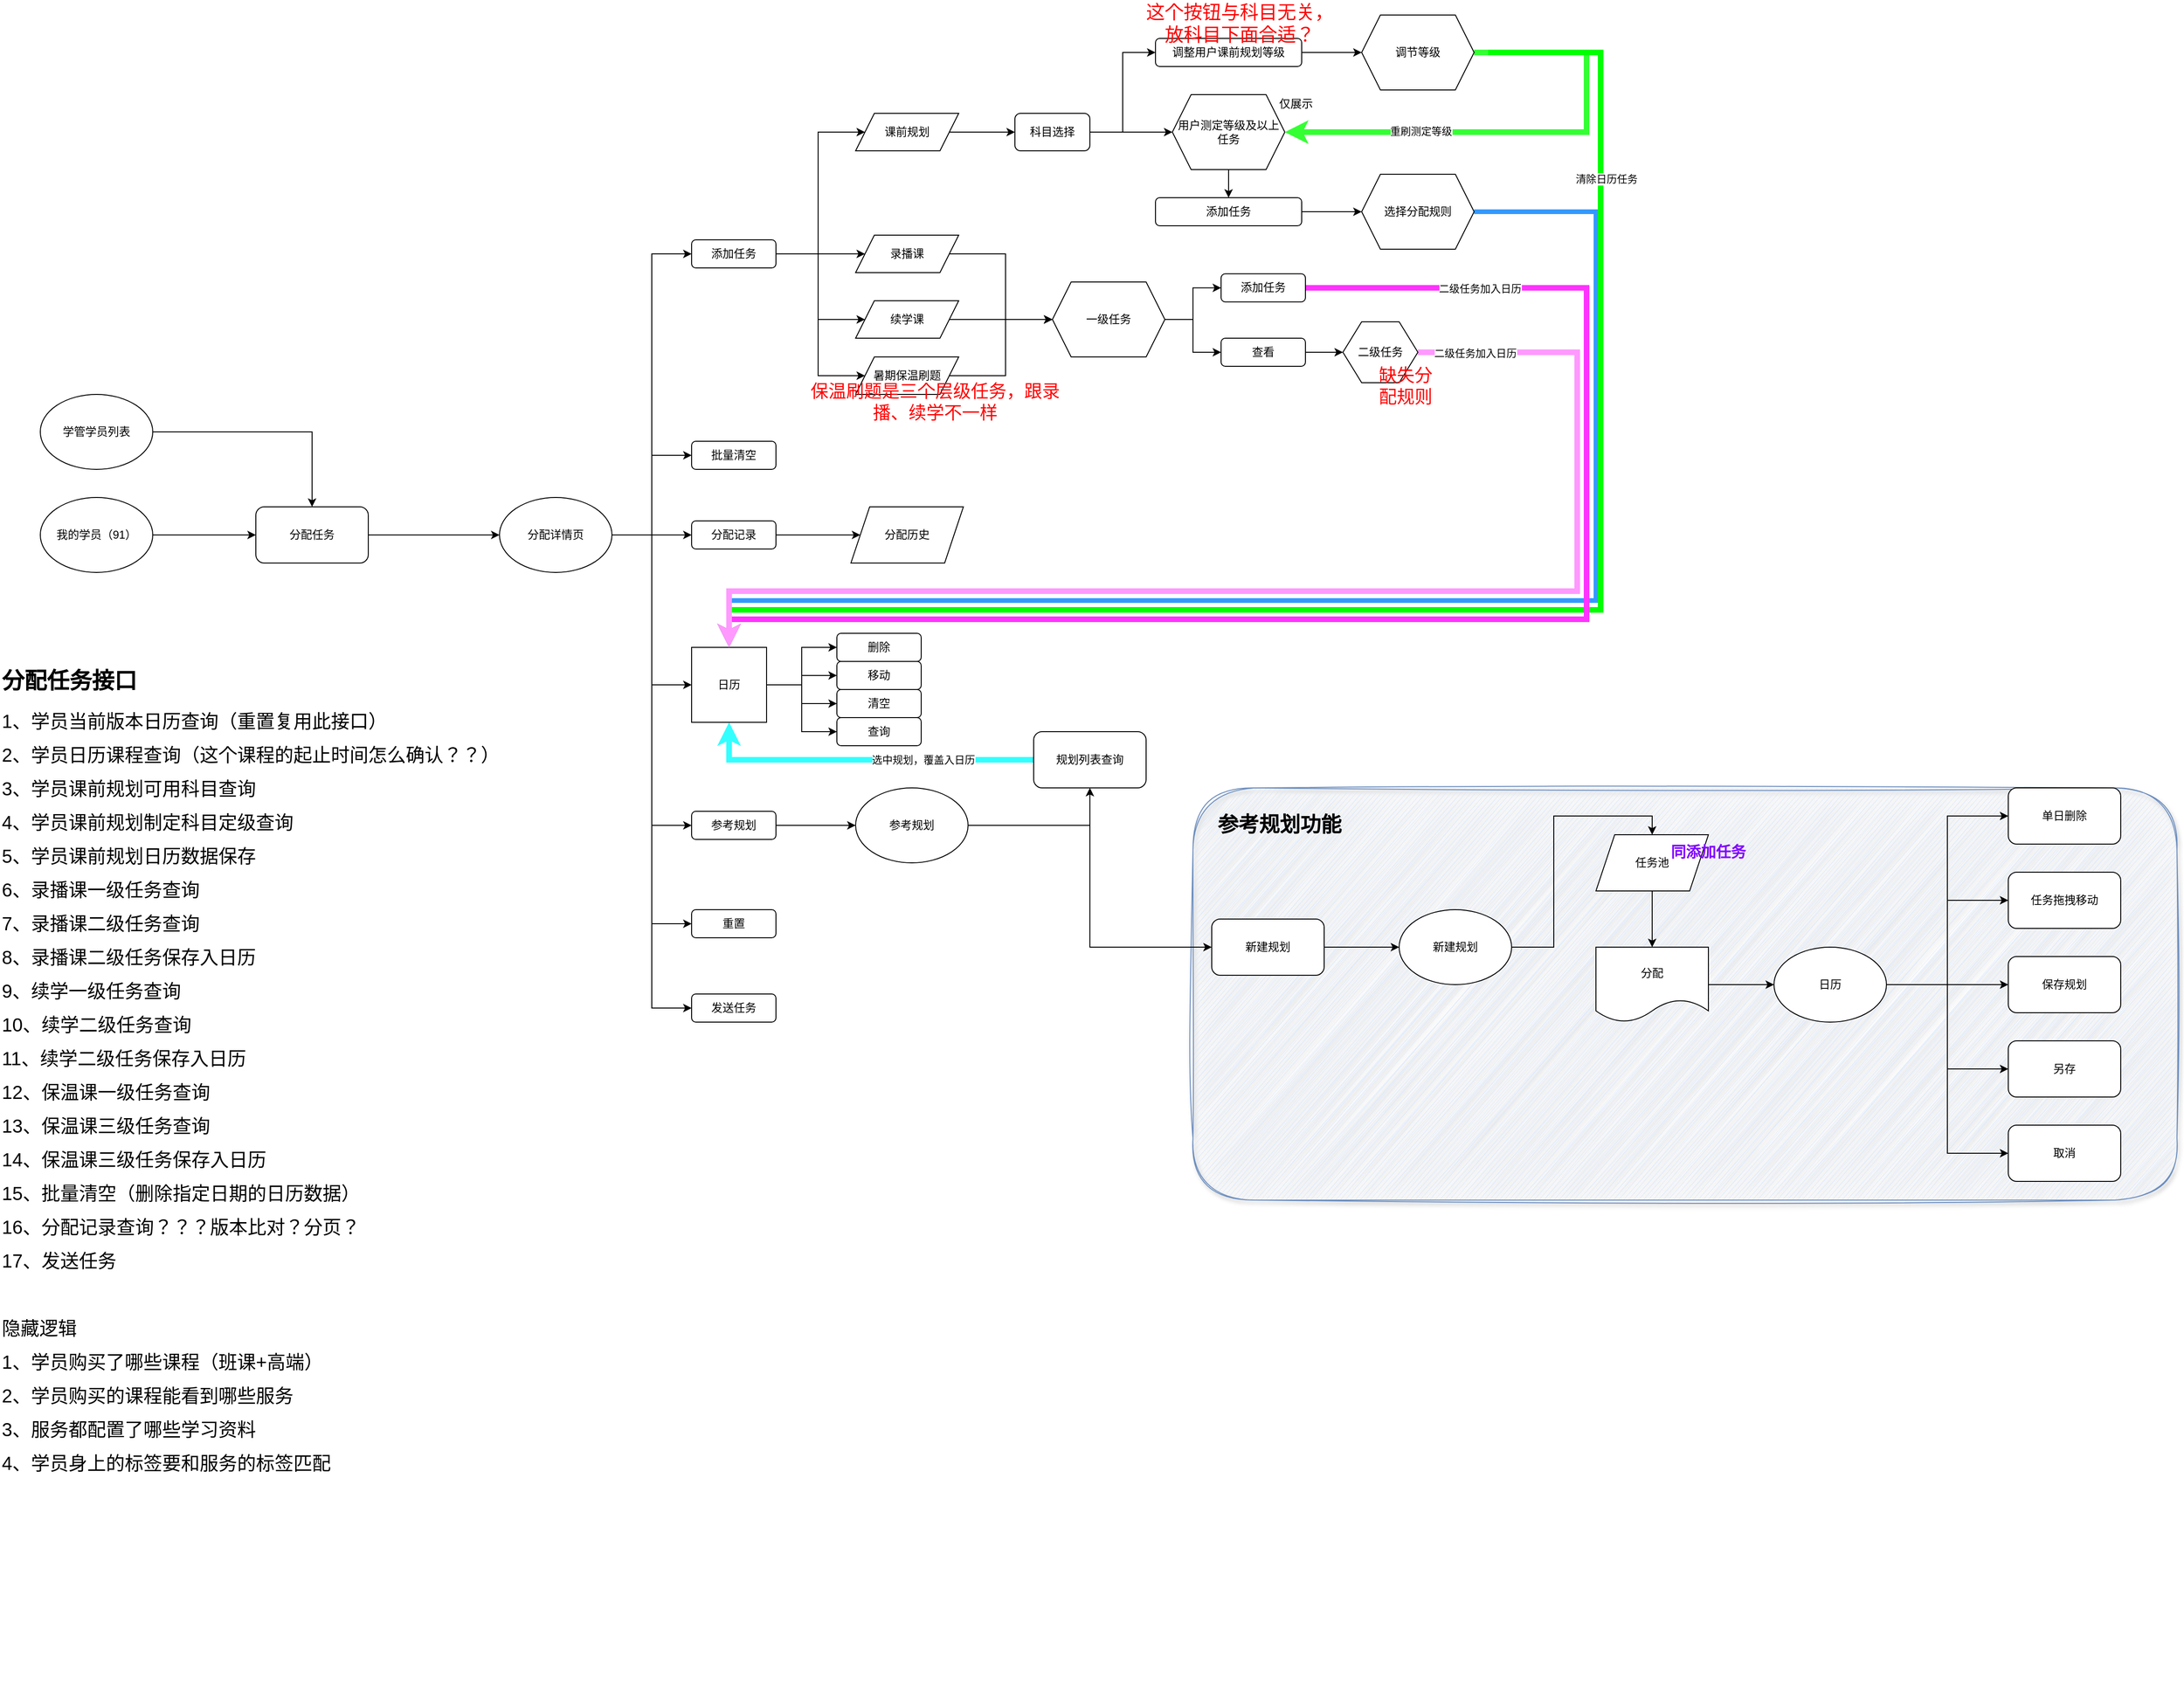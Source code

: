 <mxfile version="24.0.4" type="github">
  <diagram name="第 1 页" id="vW0vmsqnsvoZkvG6dWWI">
    <mxGraphModel dx="2261" dy="677" grid="1" gridSize="10" guides="1" tooltips="1" connect="1" arrows="1" fold="1" page="1" pageScale="1" pageWidth="827" pageHeight="1169" math="0" shadow="0">
      <root>
        <mxCell id="0" />
        <mxCell id="1" parent="0" />
        <mxCell id="f5y-1LnVTdYymfOTYRqH-106" value="" style="rounded=1;whiteSpace=wrap;html=1;fillColor=#dae8fc;strokeColor=#6c8ebf;sketch=1;curveFitting=1;jiggle=2;shadow=1;textShadow=1;glass=0;" parent="1" vertex="1">
          <mxGeometry x="503" y="1314" width="1050" height="440" as="geometry" />
        </mxCell>
        <mxCell id="f5y-1LnVTdYymfOTYRqH-2" style="edgeStyle=orthogonalEdgeStyle;rounded=0;orthogonalLoop=1;jettySize=auto;html=1;exitX=1;exitY=0.5;exitDx=0;exitDy=0;entryX=0;entryY=0.5;entryDx=0;entryDy=0;" parent="1" source="f5y-1LnVTdYymfOTYRqH-3" target="f5y-1LnVTdYymfOTYRqH-6" edge="1">
          <mxGeometry relative="1" as="geometry" />
        </mxCell>
        <mxCell id="f5y-1LnVTdYymfOTYRqH-103" style="edgeStyle=orthogonalEdgeStyle;rounded=0;orthogonalLoop=1;jettySize=auto;html=1;exitX=1;exitY=0.5;exitDx=0;exitDy=0;entryX=0.5;entryY=1;entryDx=0;entryDy=0;" parent="1" source="f5y-1LnVTdYymfOTYRqH-3" target="f5y-1LnVTdYymfOTYRqH-4" edge="1">
          <mxGeometry relative="1" as="geometry" />
        </mxCell>
        <mxCell id="f5y-1LnVTdYymfOTYRqH-3" value="参考规划" style="ellipse;whiteSpace=wrap;html=1;" parent="1" vertex="1">
          <mxGeometry x="143" y="1314" width="120" height="80" as="geometry" />
        </mxCell>
        <mxCell id="f5y-1LnVTdYymfOTYRqH-104" style="edgeStyle=orthogonalEdgeStyle;rounded=0;orthogonalLoop=1;jettySize=auto;html=1;exitX=0;exitY=0.5;exitDx=0;exitDy=0;entryX=0.5;entryY=1;entryDx=0;entryDy=0;strokeWidth=6;strokeColor=#33FFFF;" parent="1" source="f5y-1LnVTdYymfOTYRqH-4" target="f5y-1LnVTdYymfOTYRqH-34" edge="1">
          <mxGeometry relative="1" as="geometry" />
        </mxCell>
        <mxCell id="f5y-1LnVTdYymfOTYRqH-105" value="选中规划，覆盖入日历" style="edgeLabel;html=1;align=center;verticalAlign=middle;resizable=0;points=[];" parent="f5y-1LnVTdYymfOTYRqH-104" vertex="1" connectable="0">
          <mxGeometry x="-0.353" relative="1" as="geometry">
            <mxPoint as="offset" />
          </mxGeometry>
        </mxCell>
        <mxCell id="f5y-1LnVTdYymfOTYRqH-4" value="规划列表查询" style="rounded=1;whiteSpace=wrap;html=1;" parent="1" vertex="1">
          <mxGeometry x="333" y="1254" width="120" height="60" as="geometry" />
        </mxCell>
        <mxCell id="f5y-1LnVTdYymfOTYRqH-5" style="edgeStyle=orthogonalEdgeStyle;rounded=0;orthogonalLoop=1;jettySize=auto;html=1;exitX=1;exitY=0.5;exitDx=0;exitDy=0;" parent="1" source="f5y-1LnVTdYymfOTYRqH-6" target="f5y-1LnVTdYymfOTYRqH-8" edge="1">
          <mxGeometry relative="1" as="geometry" />
        </mxCell>
        <mxCell id="f5y-1LnVTdYymfOTYRqH-6" value="新建规划" style="rounded=1;whiteSpace=wrap;html=1;" parent="1" vertex="1">
          <mxGeometry x="523" y="1454" width="120" height="60" as="geometry" />
        </mxCell>
        <mxCell id="f5y-1LnVTdYymfOTYRqH-7" style="edgeStyle=orthogonalEdgeStyle;rounded=0;orthogonalLoop=1;jettySize=auto;html=1;exitX=1;exitY=0.5;exitDx=0;exitDy=0;entryX=0.5;entryY=0;entryDx=0;entryDy=0;" parent="1" source="f5y-1LnVTdYymfOTYRqH-8" target="f5y-1LnVTdYymfOTYRqH-10" edge="1">
          <mxGeometry relative="1" as="geometry" />
        </mxCell>
        <mxCell id="f5y-1LnVTdYymfOTYRqH-8" value="新建规划" style="ellipse;whiteSpace=wrap;html=1;" parent="1" vertex="1">
          <mxGeometry x="723" y="1444" width="120" height="80" as="geometry" />
        </mxCell>
        <mxCell id="f5y-1LnVTdYymfOTYRqH-9" style="edgeStyle=orthogonalEdgeStyle;rounded=0;orthogonalLoop=1;jettySize=auto;html=1;exitX=0.5;exitY=1;exitDx=0;exitDy=0;entryX=0.5;entryY=0;entryDx=0;entryDy=0;" parent="1" source="f5y-1LnVTdYymfOTYRqH-10" target="f5y-1LnVTdYymfOTYRqH-12" edge="1">
          <mxGeometry relative="1" as="geometry" />
        </mxCell>
        <mxCell id="f5y-1LnVTdYymfOTYRqH-10" value="任务池" style="shape=parallelogram;perimeter=parallelogramPerimeter;whiteSpace=wrap;html=1;fixedSize=1;" parent="1" vertex="1">
          <mxGeometry x="933" y="1364" width="120" height="60" as="geometry" />
        </mxCell>
        <mxCell id="f5y-1LnVTdYymfOTYRqH-11" style="edgeStyle=orthogonalEdgeStyle;rounded=0;orthogonalLoop=1;jettySize=auto;html=1;exitX=1;exitY=0.5;exitDx=0;exitDy=0;entryX=0;entryY=0.5;entryDx=0;entryDy=0;" parent="1" source="f5y-1LnVTdYymfOTYRqH-12" target="f5y-1LnVTdYymfOTYRqH-18" edge="1">
          <mxGeometry relative="1" as="geometry" />
        </mxCell>
        <mxCell id="f5y-1LnVTdYymfOTYRqH-12" value="分配" style="shape=document;whiteSpace=wrap;html=1;boundedLbl=1;" parent="1" vertex="1">
          <mxGeometry x="933" y="1484" width="120" height="80" as="geometry" />
        </mxCell>
        <mxCell id="f5y-1LnVTdYymfOTYRqH-13" style="edgeStyle=orthogonalEdgeStyle;rounded=0;orthogonalLoop=1;jettySize=auto;html=1;exitX=1;exitY=0.5;exitDx=0;exitDy=0;entryX=0;entryY=0.5;entryDx=0;entryDy=0;" parent="1" source="f5y-1LnVTdYymfOTYRqH-18" target="f5y-1LnVTdYymfOTYRqH-19" edge="1">
          <mxGeometry relative="1" as="geometry" />
        </mxCell>
        <mxCell id="f5y-1LnVTdYymfOTYRqH-14" style="edgeStyle=orthogonalEdgeStyle;rounded=0;orthogonalLoop=1;jettySize=auto;html=1;exitX=1;exitY=0.5;exitDx=0;exitDy=0;entryX=0;entryY=0.5;entryDx=0;entryDy=0;" parent="1" source="f5y-1LnVTdYymfOTYRqH-18" target="f5y-1LnVTdYymfOTYRqH-20" edge="1">
          <mxGeometry relative="1" as="geometry" />
        </mxCell>
        <mxCell id="f5y-1LnVTdYymfOTYRqH-15" style="edgeStyle=orthogonalEdgeStyle;rounded=0;orthogonalLoop=1;jettySize=auto;html=1;exitX=1;exitY=0.5;exitDx=0;exitDy=0;entryX=0;entryY=0.5;entryDx=0;entryDy=0;" parent="1" source="f5y-1LnVTdYymfOTYRqH-18" target="f5y-1LnVTdYymfOTYRqH-21" edge="1">
          <mxGeometry relative="1" as="geometry" />
        </mxCell>
        <mxCell id="f5y-1LnVTdYymfOTYRqH-16" style="edgeStyle=orthogonalEdgeStyle;rounded=0;orthogonalLoop=1;jettySize=auto;html=1;exitX=1;exitY=0.5;exitDx=0;exitDy=0;entryX=0;entryY=0.5;entryDx=0;entryDy=0;" parent="1" source="f5y-1LnVTdYymfOTYRqH-18" target="f5y-1LnVTdYymfOTYRqH-22" edge="1">
          <mxGeometry relative="1" as="geometry" />
        </mxCell>
        <mxCell id="f5y-1LnVTdYymfOTYRqH-17" style="edgeStyle=orthogonalEdgeStyle;rounded=0;orthogonalLoop=1;jettySize=auto;html=1;exitX=1;exitY=0.5;exitDx=0;exitDy=0;entryX=0;entryY=0.5;entryDx=0;entryDy=0;" parent="1" source="f5y-1LnVTdYymfOTYRqH-18" target="f5y-1LnVTdYymfOTYRqH-23" edge="1">
          <mxGeometry relative="1" as="geometry" />
        </mxCell>
        <mxCell id="f5y-1LnVTdYymfOTYRqH-18" value="日历" style="ellipse;whiteSpace=wrap;html=1;" parent="1" vertex="1">
          <mxGeometry x="1123" y="1484" width="120" height="80" as="geometry" />
        </mxCell>
        <mxCell id="f5y-1LnVTdYymfOTYRqH-19" value="单日删除" style="rounded=1;whiteSpace=wrap;html=1;" parent="1" vertex="1">
          <mxGeometry x="1373" y="1314" width="120" height="60" as="geometry" />
        </mxCell>
        <mxCell id="f5y-1LnVTdYymfOTYRqH-20" value="任务拖拽移动" style="rounded=1;whiteSpace=wrap;html=1;" parent="1" vertex="1">
          <mxGeometry x="1373" y="1404" width="120" height="60" as="geometry" />
        </mxCell>
        <mxCell id="f5y-1LnVTdYymfOTYRqH-21" value="保存规划" style="rounded=1;whiteSpace=wrap;html=1;" parent="1" vertex="1">
          <mxGeometry x="1373" y="1494" width="120" height="60" as="geometry" />
        </mxCell>
        <mxCell id="f5y-1LnVTdYymfOTYRqH-22" value="另存" style="rounded=1;whiteSpace=wrap;html=1;" parent="1" vertex="1">
          <mxGeometry x="1373" y="1584" width="120" height="60" as="geometry" />
        </mxCell>
        <mxCell id="f5y-1LnVTdYymfOTYRqH-23" value="取消" style="rounded=1;whiteSpace=wrap;html=1;" parent="1" vertex="1">
          <mxGeometry x="1373" y="1674" width="120" height="60" as="geometry" />
        </mxCell>
        <mxCell id="f5y-1LnVTdYymfOTYRqH-27" style="edgeStyle=orthogonalEdgeStyle;rounded=0;orthogonalLoop=1;jettySize=auto;html=1;exitX=1;exitY=0.5;exitDx=0;exitDy=0;" parent="1" source="f5y-1LnVTdYymfOTYRqH-24" target="f5y-1LnVTdYymfOTYRqH-26" edge="1">
          <mxGeometry relative="1" as="geometry" />
        </mxCell>
        <mxCell id="f5y-1LnVTdYymfOTYRqH-24" value="我的学员（91）" style="ellipse;whiteSpace=wrap;html=1;" parent="1" vertex="1">
          <mxGeometry x="-727" y="1004" width="120" height="80" as="geometry" />
        </mxCell>
        <mxCell id="f5y-1LnVTdYymfOTYRqH-29" style="edgeStyle=orthogonalEdgeStyle;rounded=0;orthogonalLoop=1;jettySize=auto;html=1;exitX=1;exitY=0.5;exitDx=0;exitDy=0;" parent="1" source="f5y-1LnVTdYymfOTYRqH-26" target="f5y-1LnVTdYymfOTYRqH-28" edge="1">
          <mxGeometry relative="1" as="geometry" />
        </mxCell>
        <mxCell id="f5y-1LnVTdYymfOTYRqH-26" value="分配任务" style="rounded=1;whiteSpace=wrap;html=1;" parent="1" vertex="1">
          <mxGeometry x="-497" y="1014" width="120" height="60" as="geometry" />
        </mxCell>
        <mxCell id="f5y-1LnVTdYymfOTYRqH-85" style="edgeStyle=orthogonalEdgeStyle;rounded=0;orthogonalLoop=1;jettySize=auto;html=1;exitX=1;exitY=0.5;exitDx=0;exitDy=0;entryX=0;entryY=0.5;entryDx=0;entryDy=0;" parent="1" source="f5y-1LnVTdYymfOTYRqH-28" target="f5y-1LnVTdYymfOTYRqH-30" edge="1">
          <mxGeometry relative="1" as="geometry" />
        </mxCell>
        <mxCell id="f5y-1LnVTdYymfOTYRqH-86" style="edgeStyle=orthogonalEdgeStyle;rounded=0;orthogonalLoop=1;jettySize=auto;html=1;exitX=1;exitY=0.5;exitDx=0;exitDy=0;entryX=0;entryY=0.5;entryDx=0;entryDy=0;" parent="1" source="f5y-1LnVTdYymfOTYRqH-28" target="f5y-1LnVTdYymfOTYRqH-31" edge="1">
          <mxGeometry relative="1" as="geometry" />
        </mxCell>
        <mxCell id="f5y-1LnVTdYymfOTYRqH-87" style="edgeStyle=orthogonalEdgeStyle;rounded=0;orthogonalLoop=1;jettySize=auto;html=1;exitX=1;exitY=0.5;exitDx=0;exitDy=0;entryX=0;entryY=0.5;entryDx=0;entryDy=0;" parent="1" source="f5y-1LnVTdYymfOTYRqH-28" target="f5y-1LnVTdYymfOTYRqH-32" edge="1">
          <mxGeometry relative="1" as="geometry" />
        </mxCell>
        <mxCell id="f5y-1LnVTdYymfOTYRqH-88" style="edgeStyle=orthogonalEdgeStyle;rounded=0;orthogonalLoop=1;jettySize=auto;html=1;exitX=1;exitY=0.5;exitDx=0;exitDy=0;entryX=0;entryY=0.5;entryDx=0;entryDy=0;" parent="1" source="f5y-1LnVTdYymfOTYRqH-28" target="f5y-1LnVTdYymfOTYRqH-34" edge="1">
          <mxGeometry relative="1" as="geometry" />
        </mxCell>
        <mxCell id="f5y-1LnVTdYymfOTYRqH-89" style="edgeStyle=orthogonalEdgeStyle;rounded=0;orthogonalLoop=1;jettySize=auto;html=1;exitX=1;exitY=0.5;exitDx=0;exitDy=0;entryX=0;entryY=0.5;entryDx=0;entryDy=0;" parent="1" source="f5y-1LnVTdYymfOTYRqH-28" target="f5y-1LnVTdYymfOTYRqH-35" edge="1">
          <mxGeometry relative="1" as="geometry" />
        </mxCell>
        <mxCell id="f5y-1LnVTdYymfOTYRqH-98" style="edgeStyle=orthogonalEdgeStyle;rounded=0;orthogonalLoop=1;jettySize=auto;html=1;exitX=1;exitY=0.5;exitDx=0;exitDy=0;entryX=0;entryY=0.5;entryDx=0;entryDy=0;" parent="1" source="f5y-1LnVTdYymfOTYRqH-28" target="f5y-1LnVTdYymfOTYRqH-90" edge="1">
          <mxGeometry relative="1" as="geometry" />
        </mxCell>
        <mxCell id="f5y-1LnVTdYymfOTYRqH-99" style="edgeStyle=orthogonalEdgeStyle;rounded=0;orthogonalLoop=1;jettySize=auto;html=1;exitX=1;exitY=0.5;exitDx=0;exitDy=0;entryX=0;entryY=0.5;entryDx=0;entryDy=0;" parent="1" source="f5y-1LnVTdYymfOTYRqH-28" target="f5y-1LnVTdYymfOTYRqH-91" edge="1">
          <mxGeometry relative="1" as="geometry" />
        </mxCell>
        <mxCell id="f5y-1LnVTdYymfOTYRqH-28" value="分配详情页" style="ellipse;whiteSpace=wrap;html=1;" parent="1" vertex="1">
          <mxGeometry x="-237" y="1004" width="120" height="80" as="geometry" />
        </mxCell>
        <mxCell id="f5y-1LnVTdYymfOTYRqH-78" style="edgeStyle=orthogonalEdgeStyle;rounded=0;orthogonalLoop=1;jettySize=auto;html=1;exitX=1;exitY=0.5;exitDx=0;exitDy=0;entryX=0;entryY=0.5;entryDx=0;entryDy=0;" parent="1" source="f5y-1LnVTdYymfOTYRqH-30" target="f5y-1LnVTdYymfOTYRqH-36" edge="1">
          <mxGeometry relative="1" as="geometry">
            <Array as="points">
              <mxPoint x="103" y="744" />
              <mxPoint x="103" y="614" />
            </Array>
          </mxGeometry>
        </mxCell>
        <mxCell id="f5y-1LnVTdYymfOTYRqH-79" style="edgeStyle=orthogonalEdgeStyle;rounded=0;orthogonalLoop=1;jettySize=auto;html=1;exitX=1;exitY=0.5;exitDx=0;exitDy=0;entryX=0;entryY=0.5;entryDx=0;entryDy=0;" parent="1" source="f5y-1LnVTdYymfOTYRqH-30" target="f5y-1LnVTdYymfOTYRqH-37" edge="1">
          <mxGeometry relative="1" as="geometry">
            <Array as="points">
              <mxPoint x="83" y="744" />
              <mxPoint x="83" y="744" />
            </Array>
          </mxGeometry>
        </mxCell>
        <mxCell id="f5y-1LnVTdYymfOTYRqH-80" style="edgeStyle=orthogonalEdgeStyle;rounded=0;orthogonalLoop=1;jettySize=auto;html=1;exitX=1;exitY=0.5;exitDx=0;exitDy=0;entryX=0;entryY=0.5;entryDx=0;entryDy=0;" parent="1" source="f5y-1LnVTdYymfOTYRqH-30" target="f5y-1LnVTdYymfOTYRqH-38" edge="1">
          <mxGeometry relative="1" as="geometry">
            <Array as="points">
              <mxPoint x="103" y="744" />
              <mxPoint x="103" y="814" />
            </Array>
          </mxGeometry>
        </mxCell>
        <mxCell id="f5y-1LnVTdYymfOTYRqH-81" style="edgeStyle=orthogonalEdgeStyle;rounded=0;orthogonalLoop=1;jettySize=auto;html=1;exitX=1;exitY=0.5;exitDx=0;exitDy=0;entryX=0;entryY=0.5;entryDx=0;entryDy=0;" parent="1" source="f5y-1LnVTdYymfOTYRqH-30" target="f5y-1LnVTdYymfOTYRqH-39" edge="1">
          <mxGeometry relative="1" as="geometry">
            <Array as="points">
              <mxPoint x="103" y="744" />
              <mxPoint x="103" y="874" />
            </Array>
          </mxGeometry>
        </mxCell>
        <mxCell id="f5y-1LnVTdYymfOTYRqH-30" value="添加任务" style="rounded=1;whiteSpace=wrap;html=1;" parent="1" vertex="1">
          <mxGeometry x="-32" y="729" width="90" height="30" as="geometry" />
        </mxCell>
        <mxCell id="f5y-1LnVTdYymfOTYRqH-31" value="批量清空" style="rounded=1;whiteSpace=wrap;html=1;" parent="1" vertex="1">
          <mxGeometry x="-32" y="944" width="90" height="30" as="geometry" />
        </mxCell>
        <mxCell id="f5y-1LnVTdYymfOTYRqH-83" style="edgeStyle=orthogonalEdgeStyle;rounded=0;orthogonalLoop=1;jettySize=auto;html=1;exitX=1;exitY=0.5;exitDx=0;exitDy=0;entryX=0;entryY=0.5;entryDx=0;entryDy=0;" parent="1" source="f5y-1LnVTdYymfOTYRqH-32" target="f5y-1LnVTdYymfOTYRqH-82" edge="1">
          <mxGeometry relative="1" as="geometry" />
        </mxCell>
        <mxCell id="f5y-1LnVTdYymfOTYRqH-32" value="分配记录" style="rounded=1;whiteSpace=wrap;html=1;" parent="1" vertex="1">
          <mxGeometry x="-32" y="1029" width="90" height="30" as="geometry" />
        </mxCell>
        <mxCell id="f5y-1LnVTdYymfOTYRqH-95" style="edgeStyle=orthogonalEdgeStyle;rounded=0;orthogonalLoop=1;jettySize=auto;html=1;exitX=1;exitY=0.5;exitDx=0;exitDy=0;entryX=0;entryY=0.5;entryDx=0;entryDy=0;" parent="1" source="f5y-1LnVTdYymfOTYRqH-34" target="f5y-1LnVTdYymfOTYRqH-92" edge="1">
          <mxGeometry relative="1" as="geometry" />
        </mxCell>
        <mxCell id="f5y-1LnVTdYymfOTYRqH-96" style="edgeStyle=orthogonalEdgeStyle;rounded=0;orthogonalLoop=1;jettySize=auto;html=1;exitX=1;exitY=0.5;exitDx=0;exitDy=0;" parent="1" source="f5y-1LnVTdYymfOTYRqH-34" target="f5y-1LnVTdYymfOTYRqH-93" edge="1">
          <mxGeometry relative="1" as="geometry" />
        </mxCell>
        <mxCell id="f5y-1LnVTdYymfOTYRqH-97" style="edgeStyle=orthogonalEdgeStyle;rounded=0;orthogonalLoop=1;jettySize=auto;html=1;exitX=1;exitY=0.5;exitDx=0;exitDy=0;" parent="1" source="f5y-1LnVTdYymfOTYRqH-34" target="f5y-1LnVTdYymfOTYRqH-94" edge="1">
          <mxGeometry relative="1" as="geometry" />
        </mxCell>
        <mxCell id="f5y-1LnVTdYymfOTYRqH-101" style="edgeStyle=orthogonalEdgeStyle;rounded=0;orthogonalLoop=1;jettySize=auto;html=1;exitX=1;exitY=0.5;exitDx=0;exitDy=0;entryX=0;entryY=0.5;entryDx=0;entryDy=0;" parent="1" source="f5y-1LnVTdYymfOTYRqH-34" target="f5y-1LnVTdYymfOTYRqH-100" edge="1">
          <mxGeometry relative="1" as="geometry" />
        </mxCell>
        <mxCell id="f5y-1LnVTdYymfOTYRqH-34" value="日历" style="whiteSpace=wrap;html=1;aspect=fixed;" parent="1" vertex="1">
          <mxGeometry x="-32" y="1164" width="80" height="80" as="geometry" />
        </mxCell>
        <mxCell id="f5y-1LnVTdYymfOTYRqH-84" style="edgeStyle=orthogonalEdgeStyle;rounded=0;orthogonalLoop=1;jettySize=auto;html=1;exitX=1;exitY=0.5;exitDx=0;exitDy=0;" parent="1" source="f5y-1LnVTdYymfOTYRqH-35" target="f5y-1LnVTdYymfOTYRqH-3" edge="1">
          <mxGeometry relative="1" as="geometry" />
        </mxCell>
        <mxCell id="f5y-1LnVTdYymfOTYRqH-35" value="参考规划" style="rounded=1;whiteSpace=wrap;html=1;" parent="1" vertex="1">
          <mxGeometry x="-32" y="1339" width="90" height="30" as="geometry" />
        </mxCell>
        <mxCell id="f5y-1LnVTdYymfOTYRqH-45" style="edgeStyle=orthogonalEdgeStyle;rounded=0;orthogonalLoop=1;jettySize=auto;html=1;exitX=1;exitY=0.5;exitDx=0;exitDy=0;entryX=0;entryY=0.5;entryDx=0;entryDy=0;" parent="1" source="f5y-1LnVTdYymfOTYRqH-36" target="f5y-1LnVTdYymfOTYRqH-44" edge="1">
          <mxGeometry relative="1" as="geometry" />
        </mxCell>
        <mxCell id="f5y-1LnVTdYymfOTYRqH-36" value="课前规划" style="shape=parallelogram;perimeter=parallelogramPerimeter;whiteSpace=wrap;html=1;fixedSize=1;" parent="1" vertex="1">
          <mxGeometry x="143" y="594" width="110" height="40" as="geometry" />
        </mxCell>
        <mxCell id="f5y-1LnVTdYymfOTYRqH-64" style="edgeStyle=orthogonalEdgeStyle;rounded=0;orthogonalLoop=1;jettySize=auto;html=1;exitX=1;exitY=0.5;exitDx=0;exitDy=0;entryX=0;entryY=0.5;entryDx=0;entryDy=0;" parent="1" source="f5y-1LnVTdYymfOTYRqH-37" target="f5y-1LnVTdYymfOTYRqH-63" edge="1">
          <mxGeometry relative="1" as="geometry" />
        </mxCell>
        <mxCell id="f5y-1LnVTdYymfOTYRqH-37" value="录播课" style="shape=parallelogram;perimeter=parallelogramPerimeter;whiteSpace=wrap;html=1;fixedSize=1;" parent="1" vertex="1">
          <mxGeometry x="143" y="724" width="110" height="40" as="geometry" />
        </mxCell>
        <mxCell id="f5y-1LnVTdYymfOTYRqH-65" style="edgeStyle=orthogonalEdgeStyle;rounded=0;orthogonalLoop=1;jettySize=auto;html=1;exitX=1;exitY=0.5;exitDx=0;exitDy=0;entryX=0;entryY=0.5;entryDx=0;entryDy=0;" parent="1" source="f5y-1LnVTdYymfOTYRqH-38" target="f5y-1LnVTdYymfOTYRqH-63" edge="1">
          <mxGeometry relative="1" as="geometry" />
        </mxCell>
        <mxCell id="f5y-1LnVTdYymfOTYRqH-38" value="续学课" style="shape=parallelogram;perimeter=parallelogramPerimeter;whiteSpace=wrap;html=1;fixedSize=1;" parent="1" vertex="1">
          <mxGeometry x="143" y="794" width="110" height="40" as="geometry" />
        </mxCell>
        <mxCell id="f5y-1LnVTdYymfOTYRqH-76" style="edgeStyle=orthogonalEdgeStyle;rounded=0;orthogonalLoop=1;jettySize=auto;html=1;exitX=1;exitY=0.5;exitDx=0;exitDy=0;entryX=0;entryY=0.5;entryDx=0;entryDy=0;" parent="1" source="f5y-1LnVTdYymfOTYRqH-39" target="f5y-1LnVTdYymfOTYRqH-63" edge="1">
          <mxGeometry relative="1" as="geometry" />
        </mxCell>
        <mxCell id="f5y-1LnVTdYymfOTYRqH-39" value="暑期保温刷题" style="shape=parallelogram;perimeter=parallelogramPerimeter;whiteSpace=wrap;html=1;fixedSize=1;" parent="1" vertex="1">
          <mxGeometry x="143" y="854" width="110" height="40" as="geometry" />
        </mxCell>
        <mxCell id="f5y-1LnVTdYymfOTYRqH-55" style="edgeStyle=orthogonalEdgeStyle;rounded=0;orthogonalLoop=1;jettySize=auto;html=1;exitX=1;exitY=0.5;exitDx=0;exitDy=0;" parent="1" source="f5y-1LnVTdYymfOTYRqH-40" target="f5y-1LnVTdYymfOTYRqH-54" edge="1">
          <mxGeometry relative="1" as="geometry" />
        </mxCell>
        <mxCell id="f5y-1LnVTdYymfOTYRqH-40" value="调整用户课前规划等级" style="rounded=1;whiteSpace=wrap;html=1;" parent="1" vertex="1">
          <mxGeometry x="463" y="514" width="156" height="30" as="geometry" />
        </mxCell>
        <mxCell id="f5y-1LnVTdYymfOTYRqH-62" style="edgeStyle=orthogonalEdgeStyle;rounded=0;orthogonalLoop=1;jettySize=auto;html=1;exitX=0.5;exitY=1;exitDx=0;exitDy=0;entryX=0.5;entryY=0;entryDx=0;entryDy=0;" parent="1" source="f5y-1LnVTdYymfOTYRqH-42" target="f5y-1LnVTdYymfOTYRqH-43" edge="1">
          <mxGeometry relative="1" as="geometry" />
        </mxCell>
        <mxCell id="f5y-1LnVTdYymfOTYRqH-42" value="用户测定等级及以上任务" style="shape=hexagon;perimeter=hexagonPerimeter2;whiteSpace=wrap;html=1;fixedSize=1;" parent="1" vertex="1">
          <mxGeometry x="481" y="574" width="120" height="80" as="geometry" />
        </mxCell>
        <mxCell id="f5y-1LnVTdYymfOTYRqH-51" style="edgeStyle=orthogonalEdgeStyle;rounded=0;orthogonalLoop=1;jettySize=auto;html=1;exitX=1;exitY=0.5;exitDx=0;exitDy=0;" parent="1" source="f5y-1LnVTdYymfOTYRqH-43" target="f5y-1LnVTdYymfOTYRqH-49" edge="1">
          <mxGeometry relative="1" as="geometry" />
        </mxCell>
        <mxCell id="f5y-1LnVTdYymfOTYRqH-43" value="添加任务" style="rounded=1;whiteSpace=wrap;html=1;" parent="1" vertex="1">
          <mxGeometry x="463" y="684" width="156" height="30" as="geometry" />
        </mxCell>
        <mxCell id="f5y-1LnVTdYymfOTYRqH-46" style="edgeStyle=orthogonalEdgeStyle;rounded=0;orthogonalLoop=1;jettySize=auto;html=1;exitX=1;exitY=0.5;exitDx=0;exitDy=0;entryX=0;entryY=0.5;entryDx=0;entryDy=0;" parent="1" source="f5y-1LnVTdYymfOTYRqH-44" target="f5y-1LnVTdYymfOTYRqH-40" edge="1">
          <mxGeometry relative="1" as="geometry" />
        </mxCell>
        <mxCell id="f5y-1LnVTdYymfOTYRqH-47" style="edgeStyle=orthogonalEdgeStyle;rounded=0;orthogonalLoop=1;jettySize=auto;html=1;exitX=1;exitY=0.5;exitDx=0;exitDy=0;entryX=0;entryY=0.5;entryDx=0;entryDy=0;" parent="1" source="f5y-1LnVTdYymfOTYRqH-44" target="f5y-1LnVTdYymfOTYRqH-42" edge="1">
          <mxGeometry relative="1" as="geometry" />
        </mxCell>
        <mxCell id="f5y-1LnVTdYymfOTYRqH-44" value="科目选择" style="rounded=1;whiteSpace=wrap;html=1;" parent="1" vertex="1">
          <mxGeometry x="313" y="594" width="80" height="40" as="geometry" />
        </mxCell>
        <mxCell id="f5y-1LnVTdYymfOTYRqH-52" style="edgeStyle=orthogonalEdgeStyle;rounded=0;orthogonalLoop=1;jettySize=auto;html=1;exitX=1;exitY=0.5;exitDx=0;exitDy=0;entryX=0.5;entryY=0;entryDx=0;entryDy=0;strokeColor=#3399FF;strokeWidth=5;" parent="1" source="f5y-1LnVTdYymfOTYRqH-49" target="f5y-1LnVTdYymfOTYRqH-34" edge="1">
          <mxGeometry relative="1" as="geometry">
            <Array as="points">
              <mxPoint x="933" y="699" />
              <mxPoint x="933" y="1114" />
              <mxPoint x="8" y="1114" />
            </Array>
          </mxGeometry>
        </mxCell>
        <mxCell id="f5y-1LnVTdYymfOTYRqH-49" value="选择分配规则" style="shape=hexagon;perimeter=hexagonPerimeter2;whiteSpace=wrap;html=1;fixedSize=1;" parent="1" vertex="1">
          <mxGeometry x="683" y="659" width="120" height="80" as="geometry" />
        </mxCell>
        <mxCell id="f5y-1LnVTdYymfOTYRqH-53" value="仅展示" style="text;html=1;align=center;verticalAlign=middle;whiteSpace=wrap;rounded=0;" parent="1" vertex="1">
          <mxGeometry x="583" y="569" width="60" height="30" as="geometry" />
        </mxCell>
        <mxCell id="f5y-1LnVTdYymfOTYRqH-56" style="edgeStyle=orthogonalEdgeStyle;rounded=0;orthogonalLoop=1;jettySize=auto;html=1;exitX=1;exitY=0.5;exitDx=0;exitDy=0;entryX=1;entryY=0.5;entryDx=0;entryDy=0;strokeWidth=6;strokeColor=#33FF33;" parent="1" source="f5y-1LnVTdYymfOTYRqH-54" target="f5y-1LnVTdYymfOTYRqH-42" edge="1">
          <mxGeometry relative="1" as="geometry">
            <Array as="points">
              <mxPoint x="923" y="529" />
              <mxPoint x="923" y="614" />
            </Array>
          </mxGeometry>
        </mxCell>
        <mxCell id="f5y-1LnVTdYymfOTYRqH-60" value="重刷测定等级" style="edgeLabel;html=1;align=center;verticalAlign=middle;resizable=0;points=[];" parent="f5y-1LnVTdYymfOTYRqH-56" vertex="1" connectable="0">
          <mxGeometry x="0.45" y="-1" relative="1" as="geometry">
            <mxPoint as="offset" />
          </mxGeometry>
        </mxCell>
        <mxCell id="f5y-1LnVTdYymfOTYRqH-58" style="edgeStyle=orthogonalEdgeStyle;rounded=0;orthogonalLoop=1;jettySize=auto;html=1;exitX=1;exitY=0.5;exitDx=0;exitDy=0;strokeColor=#00FF00;strokeWidth=6;entryX=0.5;entryY=0;entryDx=0;entryDy=0;" parent="1" target="f5y-1LnVTdYymfOTYRqH-34" edge="1">
          <mxGeometry relative="1" as="geometry">
            <mxPoint x="818" y="529" as="sourcePoint" />
            <mxPoint x="23" y="1154" as="targetPoint" />
            <Array as="points">
              <mxPoint x="938" y="529" />
              <mxPoint x="938" y="1124" />
              <mxPoint x="8" y="1124" />
            </Array>
          </mxGeometry>
        </mxCell>
        <mxCell id="f5y-1LnVTdYymfOTYRqH-61" value="清除日历任务" style="edgeLabel;html=1;align=center;verticalAlign=middle;resizable=0;points=[];" parent="f5y-1LnVTdYymfOTYRqH-58" vertex="1" connectable="0">
          <mxGeometry x="-0.919" y="1" relative="1" as="geometry">
            <mxPoint x="58" y="136" as="offset" />
          </mxGeometry>
        </mxCell>
        <mxCell id="f5y-1LnVTdYymfOTYRqH-54" value="调节等级" style="shape=hexagon;perimeter=hexagonPerimeter2;whiteSpace=wrap;html=1;fixedSize=1;" parent="1" vertex="1">
          <mxGeometry x="683" y="489" width="120" height="80" as="geometry" />
        </mxCell>
        <mxCell id="f5y-1LnVTdYymfOTYRqH-68" style="edgeStyle=orthogonalEdgeStyle;rounded=0;orthogonalLoop=1;jettySize=auto;html=1;exitX=1;exitY=0.5;exitDx=0;exitDy=0;entryX=0;entryY=0.5;entryDx=0;entryDy=0;" parent="1" source="f5y-1LnVTdYymfOTYRqH-63" target="f5y-1LnVTdYymfOTYRqH-66" edge="1">
          <mxGeometry relative="1" as="geometry" />
        </mxCell>
        <mxCell id="f5y-1LnVTdYymfOTYRqH-69" style="edgeStyle=orthogonalEdgeStyle;rounded=0;orthogonalLoop=1;jettySize=auto;html=1;exitX=1;exitY=0.5;exitDx=0;exitDy=0;entryX=0;entryY=0.5;entryDx=0;entryDy=0;" parent="1" source="f5y-1LnVTdYymfOTYRqH-63" target="f5y-1LnVTdYymfOTYRqH-67" edge="1">
          <mxGeometry relative="1" as="geometry" />
        </mxCell>
        <mxCell id="f5y-1LnVTdYymfOTYRqH-63" value="一级任务" style="shape=hexagon;perimeter=hexagonPerimeter2;whiteSpace=wrap;html=1;fixedSize=1;" parent="1" vertex="1">
          <mxGeometry x="353" y="774" width="120" height="80" as="geometry" />
        </mxCell>
        <mxCell id="f5y-1LnVTdYymfOTYRqH-70" style="edgeStyle=orthogonalEdgeStyle;rounded=0;orthogonalLoop=1;jettySize=auto;html=1;exitX=1;exitY=0.5;exitDx=0;exitDy=0;entryX=0.5;entryY=0;entryDx=0;entryDy=0;strokeWidth=6;strokeColor=#FF33FF;" parent="1" source="f5y-1LnVTdYymfOTYRqH-66" target="f5y-1LnVTdYymfOTYRqH-34" edge="1">
          <mxGeometry relative="1" as="geometry">
            <Array as="points">
              <mxPoint x="923" y="780" />
              <mxPoint x="923" y="1134" />
              <mxPoint x="8" y="1134" />
            </Array>
          </mxGeometry>
        </mxCell>
        <mxCell id="f5y-1LnVTdYymfOTYRqH-73" value="二级任务加入日历" style="edgeLabel;html=1;align=center;verticalAlign=middle;resizable=0;points=[];" parent="f5y-1LnVTdYymfOTYRqH-70" vertex="1" connectable="0">
          <mxGeometry x="-0.768" relative="1" as="geometry">
            <mxPoint as="offset" />
          </mxGeometry>
        </mxCell>
        <mxCell id="f5y-1LnVTdYymfOTYRqH-66" value="添加任务" style="rounded=1;whiteSpace=wrap;html=1;" parent="1" vertex="1">
          <mxGeometry x="533" y="765.25" width="90" height="30" as="geometry" />
        </mxCell>
        <mxCell id="f5y-1LnVTdYymfOTYRqH-72" style="edgeStyle=orthogonalEdgeStyle;rounded=0;orthogonalLoop=1;jettySize=auto;html=1;exitX=1;exitY=0.5;exitDx=0;exitDy=0;entryX=0;entryY=0.5;entryDx=0;entryDy=0;" parent="1" source="f5y-1LnVTdYymfOTYRqH-67" target="f5y-1LnVTdYymfOTYRqH-71" edge="1">
          <mxGeometry relative="1" as="geometry" />
        </mxCell>
        <mxCell id="f5y-1LnVTdYymfOTYRqH-67" value="查看" style="rounded=1;whiteSpace=wrap;html=1;" parent="1" vertex="1">
          <mxGeometry x="533" y="834" width="90" height="30" as="geometry" />
        </mxCell>
        <mxCell id="f5y-1LnVTdYymfOTYRqH-74" style="edgeStyle=orthogonalEdgeStyle;rounded=0;orthogonalLoop=1;jettySize=auto;html=1;exitX=1;exitY=0.5;exitDx=0;exitDy=0;entryX=0.5;entryY=0;entryDx=0;entryDy=0;strokeWidth=6;strokeColor=#FF99FF;" parent="1" source="f5y-1LnVTdYymfOTYRqH-71" target="f5y-1LnVTdYymfOTYRqH-34" edge="1">
          <mxGeometry relative="1" as="geometry">
            <Array as="points">
              <mxPoint x="913" y="849" />
              <mxPoint x="913" y="1104" />
              <mxPoint x="8" y="1104" />
            </Array>
          </mxGeometry>
        </mxCell>
        <mxCell id="f5y-1LnVTdYymfOTYRqH-75" value="二级任务加入日历" style="edgeLabel;html=1;align=center;verticalAlign=middle;resizable=0;points=[];" parent="f5y-1LnVTdYymfOTYRqH-74" vertex="1" connectable="0">
          <mxGeometry x="-0.912" y="-1" relative="1" as="geometry">
            <mxPoint as="offset" />
          </mxGeometry>
        </mxCell>
        <mxCell id="f5y-1LnVTdYymfOTYRqH-71" value="二级任务" style="shape=hexagon;perimeter=hexagonPerimeter2;whiteSpace=wrap;html=1;fixedSize=1;" parent="1" vertex="1">
          <mxGeometry x="663" y="816.5" width="80" height="65" as="geometry" />
        </mxCell>
        <mxCell id="f5y-1LnVTdYymfOTYRqH-77" value="&lt;font style=&quot;font-size: 19px;&quot; color=&quot;#ff0000&quot;&gt;保温刷题是三个层级任务，跟录播、续学不一样&lt;/font&gt;" style="text;html=1;align=center;verticalAlign=middle;whiteSpace=wrap;rounded=0;" parent="1" vertex="1">
          <mxGeometry x="93" y="881.5" width="270" height="40" as="geometry" />
        </mxCell>
        <mxCell id="f5y-1LnVTdYymfOTYRqH-82" value="分配历史" style="shape=parallelogram;perimeter=parallelogramPerimeter;whiteSpace=wrap;html=1;fixedSize=1;" parent="1" vertex="1">
          <mxGeometry x="138" y="1014" width="120" height="60" as="geometry" />
        </mxCell>
        <mxCell id="f5y-1LnVTdYymfOTYRqH-90" value="重置" style="rounded=1;whiteSpace=wrap;html=1;" parent="1" vertex="1">
          <mxGeometry x="-32" y="1444" width="90" height="30" as="geometry" />
        </mxCell>
        <mxCell id="f5y-1LnVTdYymfOTYRqH-91" value="发送任务" style="rounded=1;whiteSpace=wrap;html=1;" parent="1" vertex="1">
          <mxGeometry x="-32" y="1534" width="90" height="30" as="geometry" />
        </mxCell>
        <mxCell id="f5y-1LnVTdYymfOTYRqH-92" value="删除" style="rounded=1;whiteSpace=wrap;html=1;" parent="1" vertex="1">
          <mxGeometry x="123" y="1149" width="90" height="30" as="geometry" />
        </mxCell>
        <mxCell id="f5y-1LnVTdYymfOTYRqH-93" value="移动" style="rounded=1;whiteSpace=wrap;html=1;" parent="1" vertex="1">
          <mxGeometry x="123" y="1179" width="90" height="30" as="geometry" />
        </mxCell>
        <mxCell id="f5y-1LnVTdYymfOTYRqH-94" value="清空" style="rounded=1;whiteSpace=wrap;html=1;" parent="1" vertex="1">
          <mxGeometry x="123" y="1209" width="90" height="30" as="geometry" />
        </mxCell>
        <mxCell id="f5y-1LnVTdYymfOTYRqH-100" value="查询" style="rounded=1;whiteSpace=wrap;html=1;" parent="1" vertex="1">
          <mxGeometry x="123" y="1239" width="90" height="30" as="geometry" />
        </mxCell>
        <mxCell id="f5y-1LnVTdYymfOTYRqH-102" value="&lt;font color=&quot;#7f00ff&quot; style=&quot;font-size: 16px;&quot;&gt;&lt;b&gt;同添加任务&lt;/b&gt;&lt;/font&gt;" style="text;html=1;align=center;verticalAlign=middle;whiteSpace=wrap;rounded=0;" parent="1" vertex="1">
          <mxGeometry x="1003" y="1364" width="100" height="35" as="geometry" />
        </mxCell>
        <mxCell id="f5y-1LnVTdYymfOTYRqH-107" value="&lt;b&gt;&lt;font style=&quot;font-size: 22px;&quot;&gt;参考规划功能&lt;/font&gt;&lt;/b&gt;" style="text;html=1;align=center;verticalAlign=middle;whiteSpace=wrap;rounded=0;" parent="1" vertex="1">
          <mxGeometry x="523" y="1339" width="145" height="30" as="geometry" />
        </mxCell>
        <mxCell id="lQtSOBJfX1oI01Kh9Gve-3" style="edgeStyle=orthogonalEdgeStyle;rounded=0;orthogonalLoop=1;jettySize=auto;html=1;exitX=1;exitY=0.5;exitDx=0;exitDy=0;" edge="1" parent="1" source="lQtSOBJfX1oI01Kh9Gve-2" target="f5y-1LnVTdYymfOTYRqH-26">
          <mxGeometry relative="1" as="geometry" />
        </mxCell>
        <mxCell id="lQtSOBJfX1oI01Kh9Gve-2" value="学管学员列表" style="ellipse;whiteSpace=wrap;html=1;" vertex="1" parent="1">
          <mxGeometry x="-727" y="894" width="120" height="80" as="geometry" />
        </mxCell>
        <mxCell id="lQtSOBJfX1oI01Kh9Gve-4" value="&lt;font style=&quot;font-size: 20px;&quot; color=&quot;#ff0000&quot;&gt;这个按钮与科目无关，放科目下面合适？&lt;/font&gt;" style="text;html=1;align=center;verticalAlign=middle;whiteSpace=wrap;rounded=0;" vertex="1" parent="1">
          <mxGeometry x="443" y="489" width="220" height="16" as="geometry" />
        </mxCell>
        <mxCell id="lQtSOBJfX1oI01Kh9Gve-5" value="&lt;font style=&quot;font-size: 19px;&quot; color=&quot;#ff0000&quot;&gt;缺失分配规则&lt;/font&gt;" style="text;html=1;align=center;verticalAlign=middle;whiteSpace=wrap;rounded=0;" vertex="1" parent="1">
          <mxGeometry x="700" y="870" width="60" height="30" as="geometry" />
        </mxCell>
        <mxCell id="lQtSOBJfX1oI01Kh9Gve-6" value="&lt;h1 style=&quot;margin-top: 0px;&quot;&gt;分配任务接口&lt;/h1&gt;&lt;p&gt;&lt;font style=&quot;font-size: 20px;&quot;&gt;1、学员当前版本日历查询（重置复用此接口）&lt;/font&gt;&lt;/p&gt;&lt;p&gt;&lt;font style=&quot;font-size: 20px;&quot;&gt;2、学员日历课程查询（这个课程的起止时间怎么确认？？）&lt;/font&gt;&lt;/p&gt;&lt;p&gt;&lt;font style=&quot;font-size: 20px;&quot;&gt;3、学员课前规划可用科目查询&lt;/font&gt;&lt;/p&gt;&lt;p&gt;&lt;font style=&quot;font-size: 20px;&quot;&gt;4、学员课前规划制定科目定级查询&lt;/font&gt;&lt;/p&gt;&lt;p&gt;&lt;font style=&quot;font-size: 20px;&quot;&gt;5、学员课前规划日历数据保存&lt;/font&gt;&lt;/p&gt;&lt;p&gt;&lt;font style=&quot;font-size: 20px;&quot;&gt;6、录播课一级任务查询&lt;/font&gt;&lt;/p&gt;&lt;p&gt;&lt;font style=&quot;font-size: 20px;&quot;&gt;7、录播课二级任务查询&lt;/font&gt;&lt;/p&gt;&lt;p&gt;&lt;font style=&quot;font-size: 20px;&quot;&gt;8、录播课二级任务保存入日历&lt;/font&gt;&lt;/p&gt;&lt;p&gt;&lt;font style=&quot;font-size: 20px;&quot;&gt;9、续学一级任务查询&lt;/font&gt;&lt;/p&gt;&lt;p&gt;&lt;font style=&quot;font-size: 20px;&quot;&gt;10、续学二级任务查询&lt;/font&gt;&lt;/p&gt;&lt;p&gt;&lt;font style=&quot;font-size: 20px;&quot;&gt;11、续学二级任务保存入日历&lt;/font&gt;&lt;/p&gt;&lt;p&gt;&lt;font style=&quot;font-size: 20px;&quot;&gt;12、保温课一级任务查询&lt;/font&gt;&lt;/p&gt;&lt;p&gt;&lt;font style=&quot;font-size: 20px;&quot;&gt;13、&lt;/font&gt;&lt;span style=&quot;font-size: 20px; background-color: initial;&quot;&gt;保温课三级任务查询&lt;/span&gt;&lt;/p&gt;&lt;p&gt;&lt;span style=&quot;font-size: 20px; background-color: initial;&quot;&gt;14、保温课三级任务保存入日历&lt;/span&gt;&lt;/p&gt;&lt;p&gt;&lt;span style=&quot;font-size: 20px; background-color: initial;&quot;&gt;15、批量清空（删除指定日期的日历数据）&lt;/span&gt;&lt;/p&gt;&lt;p&gt;&lt;span style=&quot;font-size: 20px; background-color: initial;&quot;&gt;16、分配记录查询？？？版本比对？分页？&lt;/span&gt;&lt;/p&gt;&lt;p&gt;&lt;span style=&quot;font-size: 20px; background-color: initial;&quot;&gt;17、发送任务&lt;/span&gt;&lt;/p&gt;&lt;p&gt;&lt;span style=&quot;font-size: 20px; background-color: initial;&quot;&gt;&lt;br&gt;&lt;/span&gt;&lt;/p&gt;&lt;p&gt;&lt;span style=&quot;font-size: 20px; background-color: initial;&quot;&gt;隐藏逻辑&lt;/span&gt;&lt;/p&gt;&lt;p&gt;&lt;span style=&quot;font-size: 20px; background-color: initial;&quot;&gt;1、学员购买了哪些课程（班课+高端）&lt;/span&gt;&lt;/p&gt;&lt;p&gt;&lt;span style=&quot;font-size: 20px; background-color: initial;&quot;&gt;2、学员购买的课程能看到哪些服务&lt;/span&gt;&lt;/p&gt;&lt;p&gt;&lt;span style=&quot;font-size: 20px; background-color: initial;&quot;&gt;3、服务都配置了哪些学习资料&lt;/span&gt;&lt;/p&gt;&lt;p&gt;&lt;span style=&quot;font-size: 20px; background-color: initial;&quot;&gt;4、学员身上的标签要和服务的标签匹配&lt;/span&gt;&lt;/p&gt;" style="text;html=1;whiteSpace=wrap;overflow=hidden;rounded=0;" vertex="1" parent="1">
          <mxGeometry x="-770" y="1179" width="580" height="1111" as="geometry" />
        </mxCell>
      </root>
    </mxGraphModel>
  </diagram>
</mxfile>
